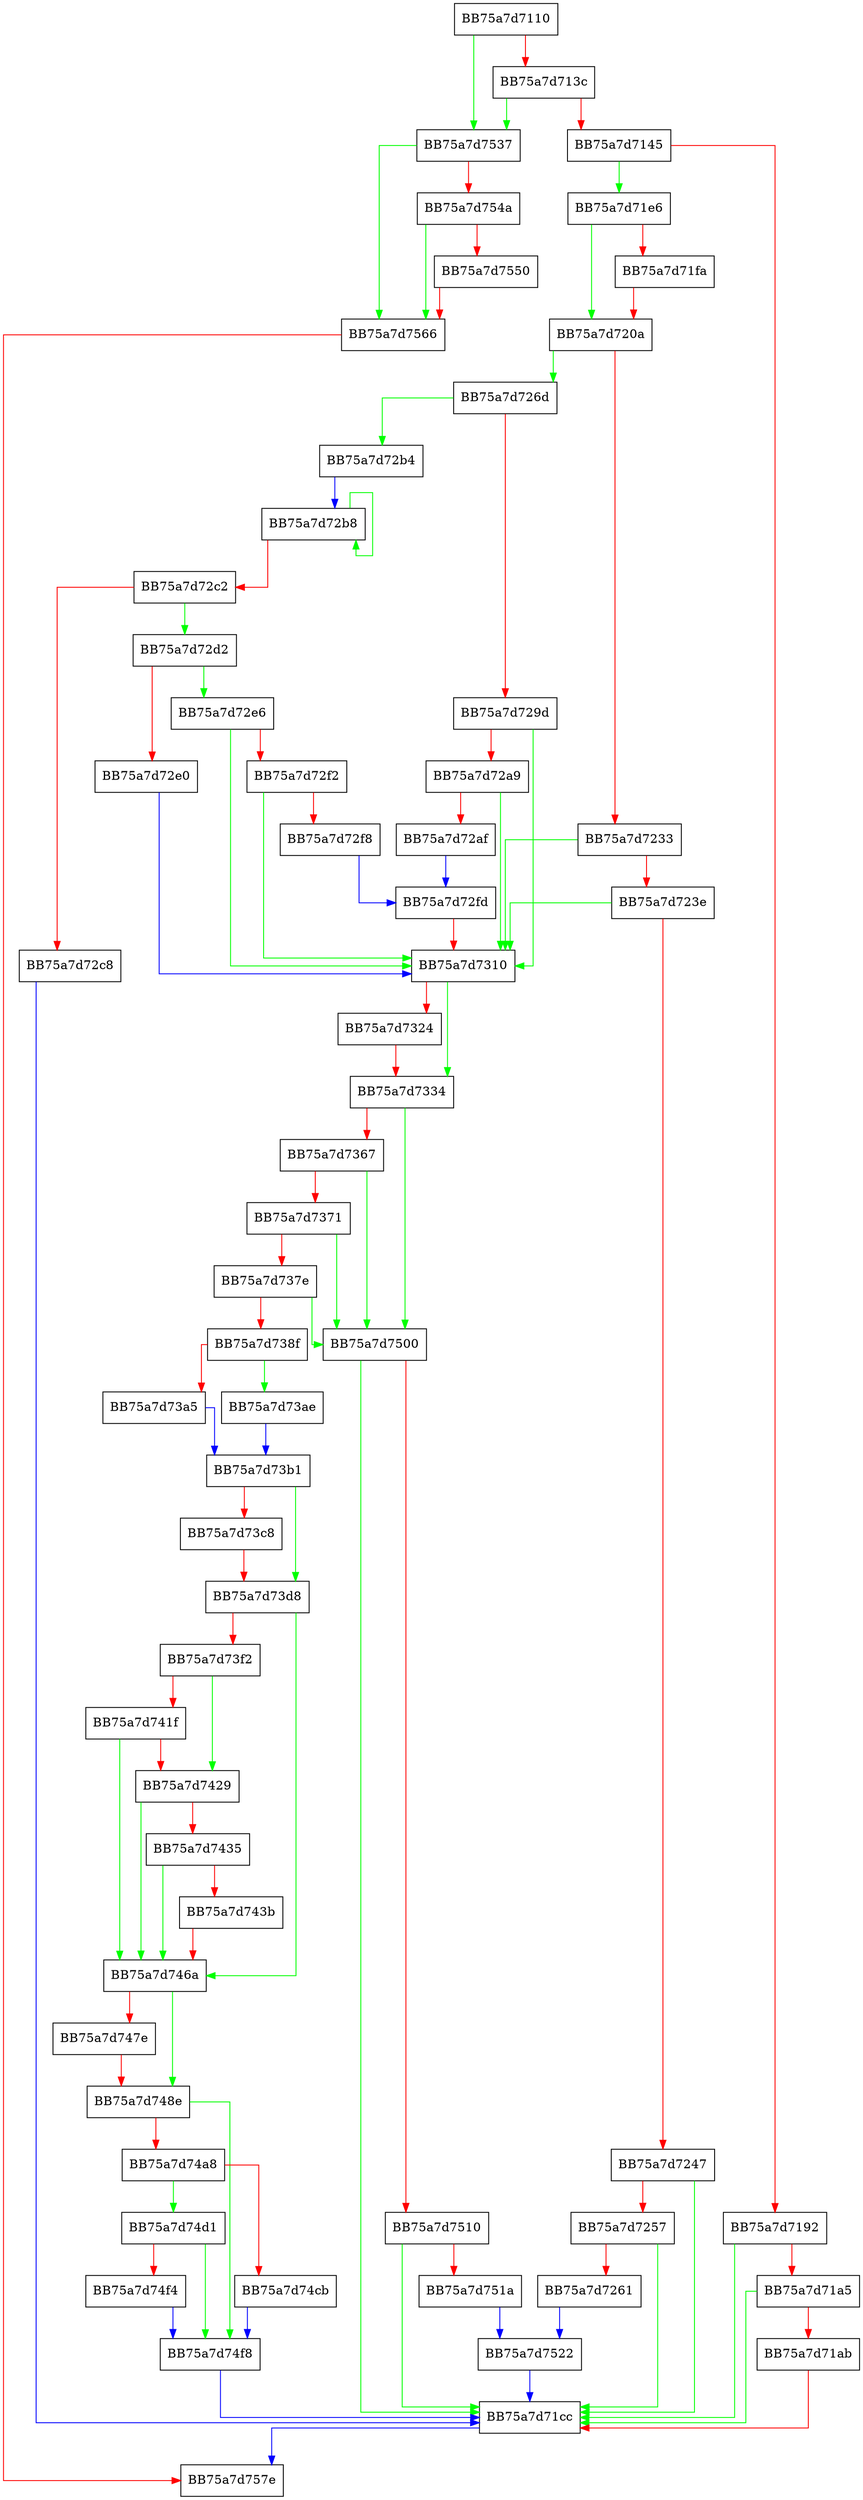 digraph GetOSVerByRegkey {
  node [shape="box"];
  graph [splines=ortho];
  BB75a7d7110 -> BB75a7d7537 [color="green"];
  BB75a7d7110 -> BB75a7d713c [color="red"];
  BB75a7d713c -> BB75a7d7537 [color="green"];
  BB75a7d713c -> BB75a7d7145 [color="red"];
  BB75a7d7145 -> BB75a7d71e6 [color="green"];
  BB75a7d7145 -> BB75a7d7192 [color="red"];
  BB75a7d7192 -> BB75a7d71cc [color="green"];
  BB75a7d7192 -> BB75a7d71a5 [color="red"];
  BB75a7d71a5 -> BB75a7d71cc [color="green"];
  BB75a7d71a5 -> BB75a7d71ab [color="red"];
  BB75a7d71ab -> BB75a7d71cc [color="red"];
  BB75a7d71cc -> BB75a7d757e [color="blue"];
  BB75a7d71e6 -> BB75a7d720a [color="green"];
  BB75a7d71e6 -> BB75a7d71fa [color="red"];
  BB75a7d71fa -> BB75a7d720a [color="red"];
  BB75a7d720a -> BB75a7d726d [color="green"];
  BB75a7d720a -> BB75a7d7233 [color="red"];
  BB75a7d7233 -> BB75a7d7310 [color="green"];
  BB75a7d7233 -> BB75a7d723e [color="red"];
  BB75a7d723e -> BB75a7d7310 [color="green"];
  BB75a7d723e -> BB75a7d7247 [color="red"];
  BB75a7d7247 -> BB75a7d71cc [color="green"];
  BB75a7d7247 -> BB75a7d7257 [color="red"];
  BB75a7d7257 -> BB75a7d71cc [color="green"];
  BB75a7d7257 -> BB75a7d7261 [color="red"];
  BB75a7d7261 -> BB75a7d7522 [color="blue"];
  BB75a7d726d -> BB75a7d72b4 [color="green"];
  BB75a7d726d -> BB75a7d729d [color="red"];
  BB75a7d729d -> BB75a7d7310 [color="green"];
  BB75a7d729d -> BB75a7d72a9 [color="red"];
  BB75a7d72a9 -> BB75a7d7310 [color="green"];
  BB75a7d72a9 -> BB75a7d72af [color="red"];
  BB75a7d72af -> BB75a7d72fd [color="blue"];
  BB75a7d72b4 -> BB75a7d72b8 [color="blue"];
  BB75a7d72b8 -> BB75a7d72b8 [color="green"];
  BB75a7d72b8 -> BB75a7d72c2 [color="red"];
  BB75a7d72c2 -> BB75a7d72d2 [color="green"];
  BB75a7d72c2 -> BB75a7d72c8 [color="red"];
  BB75a7d72c8 -> BB75a7d71cc [color="blue"];
  BB75a7d72d2 -> BB75a7d72e6 [color="green"];
  BB75a7d72d2 -> BB75a7d72e0 [color="red"];
  BB75a7d72e0 -> BB75a7d7310 [color="blue"];
  BB75a7d72e6 -> BB75a7d7310 [color="green"];
  BB75a7d72e6 -> BB75a7d72f2 [color="red"];
  BB75a7d72f2 -> BB75a7d7310 [color="green"];
  BB75a7d72f2 -> BB75a7d72f8 [color="red"];
  BB75a7d72f8 -> BB75a7d72fd [color="blue"];
  BB75a7d72fd -> BB75a7d7310 [color="red"];
  BB75a7d7310 -> BB75a7d7334 [color="green"];
  BB75a7d7310 -> BB75a7d7324 [color="red"];
  BB75a7d7324 -> BB75a7d7334 [color="red"];
  BB75a7d7334 -> BB75a7d7500 [color="green"];
  BB75a7d7334 -> BB75a7d7367 [color="red"];
  BB75a7d7367 -> BB75a7d7500 [color="green"];
  BB75a7d7367 -> BB75a7d7371 [color="red"];
  BB75a7d7371 -> BB75a7d7500 [color="green"];
  BB75a7d7371 -> BB75a7d737e [color="red"];
  BB75a7d737e -> BB75a7d7500 [color="green"];
  BB75a7d737e -> BB75a7d738f [color="red"];
  BB75a7d738f -> BB75a7d73ae [color="green"];
  BB75a7d738f -> BB75a7d73a5 [color="red"];
  BB75a7d73a5 -> BB75a7d73b1 [color="blue"];
  BB75a7d73ae -> BB75a7d73b1 [color="blue"];
  BB75a7d73b1 -> BB75a7d73d8 [color="green"];
  BB75a7d73b1 -> BB75a7d73c8 [color="red"];
  BB75a7d73c8 -> BB75a7d73d8 [color="red"];
  BB75a7d73d8 -> BB75a7d746a [color="green"];
  BB75a7d73d8 -> BB75a7d73f2 [color="red"];
  BB75a7d73f2 -> BB75a7d7429 [color="green"];
  BB75a7d73f2 -> BB75a7d741f [color="red"];
  BB75a7d741f -> BB75a7d746a [color="green"];
  BB75a7d741f -> BB75a7d7429 [color="red"];
  BB75a7d7429 -> BB75a7d746a [color="green"];
  BB75a7d7429 -> BB75a7d7435 [color="red"];
  BB75a7d7435 -> BB75a7d746a [color="green"];
  BB75a7d7435 -> BB75a7d743b [color="red"];
  BB75a7d743b -> BB75a7d746a [color="red"];
  BB75a7d746a -> BB75a7d748e [color="green"];
  BB75a7d746a -> BB75a7d747e [color="red"];
  BB75a7d747e -> BB75a7d748e [color="red"];
  BB75a7d748e -> BB75a7d74f8 [color="green"];
  BB75a7d748e -> BB75a7d74a8 [color="red"];
  BB75a7d74a8 -> BB75a7d74d1 [color="green"];
  BB75a7d74a8 -> BB75a7d74cb [color="red"];
  BB75a7d74cb -> BB75a7d74f8 [color="blue"];
  BB75a7d74d1 -> BB75a7d74f8 [color="green"];
  BB75a7d74d1 -> BB75a7d74f4 [color="red"];
  BB75a7d74f4 -> BB75a7d74f8 [color="blue"];
  BB75a7d74f8 -> BB75a7d71cc [color="blue"];
  BB75a7d7500 -> BB75a7d71cc [color="green"];
  BB75a7d7500 -> BB75a7d7510 [color="red"];
  BB75a7d7510 -> BB75a7d71cc [color="green"];
  BB75a7d7510 -> BB75a7d751a [color="red"];
  BB75a7d751a -> BB75a7d7522 [color="blue"];
  BB75a7d7522 -> BB75a7d71cc [color="blue"];
  BB75a7d7537 -> BB75a7d7566 [color="green"];
  BB75a7d7537 -> BB75a7d754a [color="red"];
  BB75a7d754a -> BB75a7d7566 [color="green"];
  BB75a7d754a -> BB75a7d7550 [color="red"];
  BB75a7d7550 -> BB75a7d7566 [color="red"];
  BB75a7d7566 -> BB75a7d757e [color="red"];
}